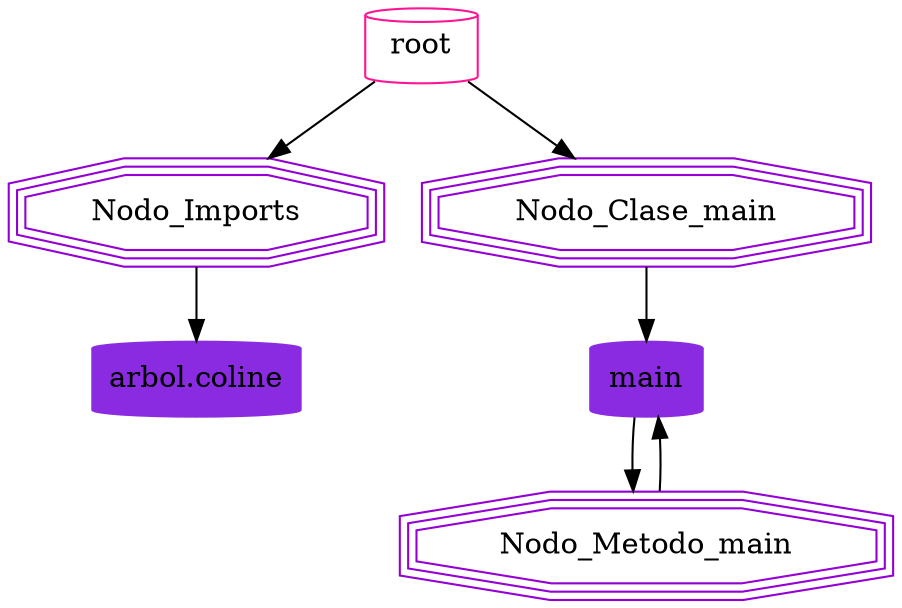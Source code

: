 digraph{
root->Nodo_Imports->"arbol.coline";
root [shape = cylinder, color = deeppink];
"arbol.coline" [shape = cylinder, color = blueviolet, style = filled];
Nodo_Imports [shape = tripleoctagon, color = darkviolet];
root->Nodo_Clase_main->main;
root [shape = cylinder, color = deeppink];
main [shape = cylinder, color = blueviolet, style = filled];
Nodo_Clase_main [shape = tripleoctagon, color = darkviolet];
main->Nodo_Metodo_main->main;
main [shape = cylinder, color = deeppink];
main [shape = cylinder, color = blueviolet, style = filled];
Nodo_Metodo_main [shape = tripleoctagon, color = darkviolet];
}